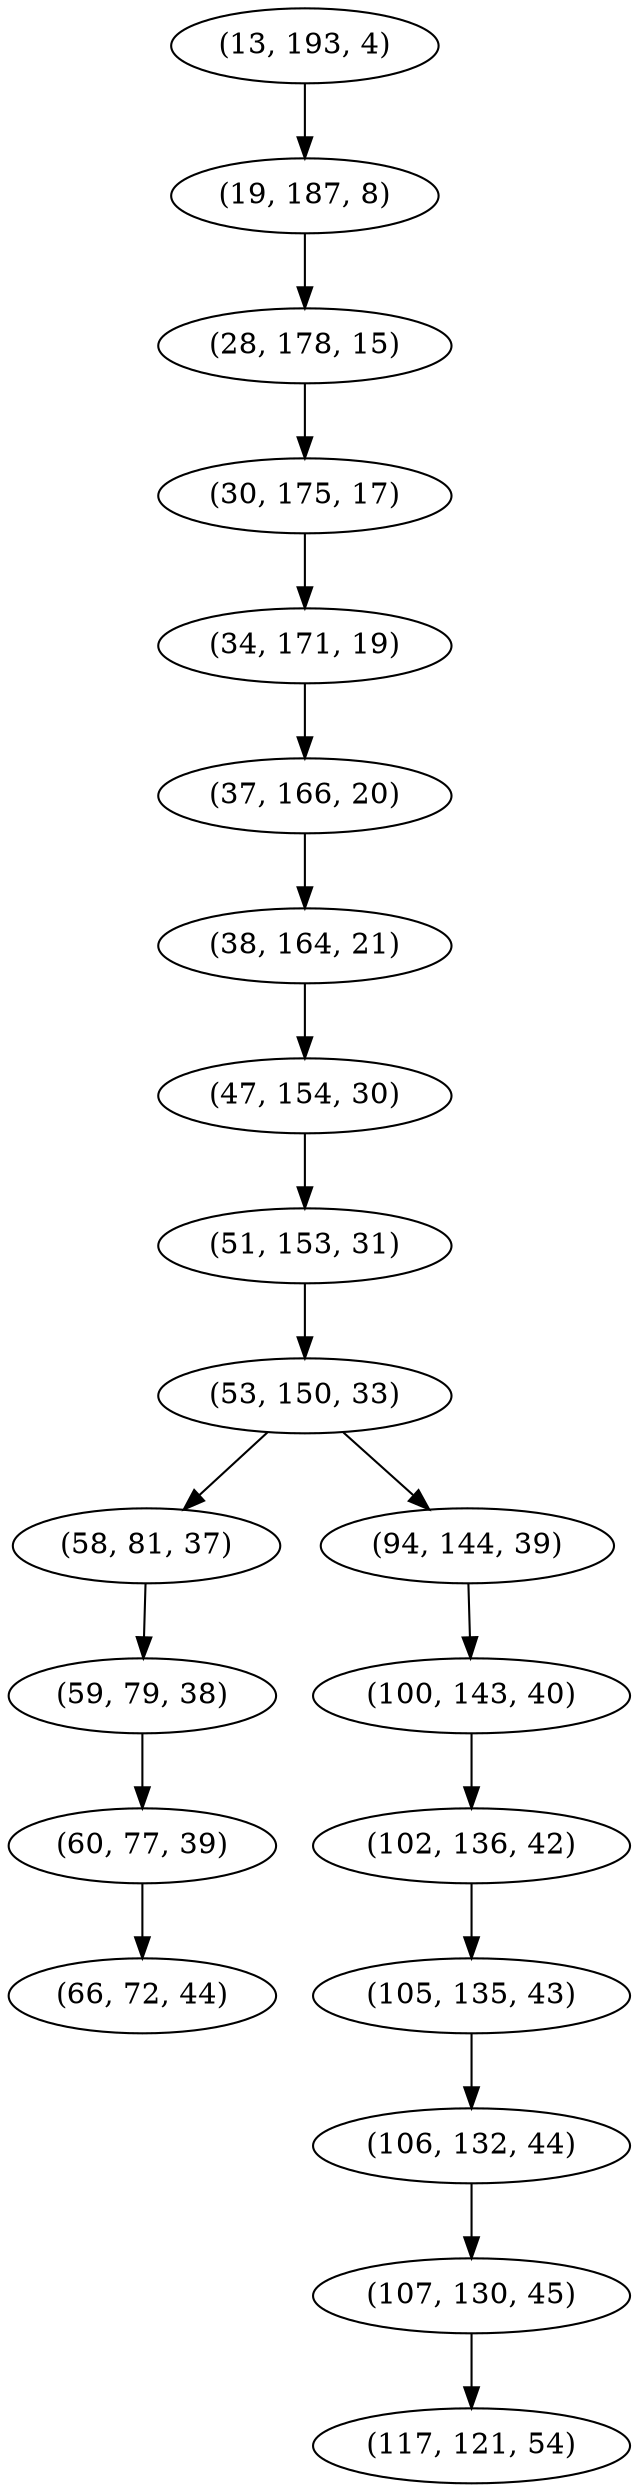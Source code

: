 digraph tree {
    "(13, 193, 4)";
    "(19, 187, 8)";
    "(28, 178, 15)";
    "(30, 175, 17)";
    "(34, 171, 19)";
    "(37, 166, 20)";
    "(38, 164, 21)";
    "(47, 154, 30)";
    "(51, 153, 31)";
    "(53, 150, 33)";
    "(58, 81, 37)";
    "(59, 79, 38)";
    "(60, 77, 39)";
    "(66, 72, 44)";
    "(94, 144, 39)";
    "(100, 143, 40)";
    "(102, 136, 42)";
    "(105, 135, 43)";
    "(106, 132, 44)";
    "(107, 130, 45)";
    "(117, 121, 54)";
    "(13, 193, 4)" -> "(19, 187, 8)";
    "(19, 187, 8)" -> "(28, 178, 15)";
    "(28, 178, 15)" -> "(30, 175, 17)";
    "(30, 175, 17)" -> "(34, 171, 19)";
    "(34, 171, 19)" -> "(37, 166, 20)";
    "(37, 166, 20)" -> "(38, 164, 21)";
    "(38, 164, 21)" -> "(47, 154, 30)";
    "(47, 154, 30)" -> "(51, 153, 31)";
    "(51, 153, 31)" -> "(53, 150, 33)";
    "(53, 150, 33)" -> "(58, 81, 37)";
    "(53, 150, 33)" -> "(94, 144, 39)";
    "(58, 81, 37)" -> "(59, 79, 38)";
    "(59, 79, 38)" -> "(60, 77, 39)";
    "(60, 77, 39)" -> "(66, 72, 44)";
    "(94, 144, 39)" -> "(100, 143, 40)";
    "(100, 143, 40)" -> "(102, 136, 42)";
    "(102, 136, 42)" -> "(105, 135, 43)";
    "(105, 135, 43)" -> "(106, 132, 44)";
    "(106, 132, 44)" -> "(107, 130, 45)";
    "(107, 130, 45)" -> "(117, 121, 54)";
}

